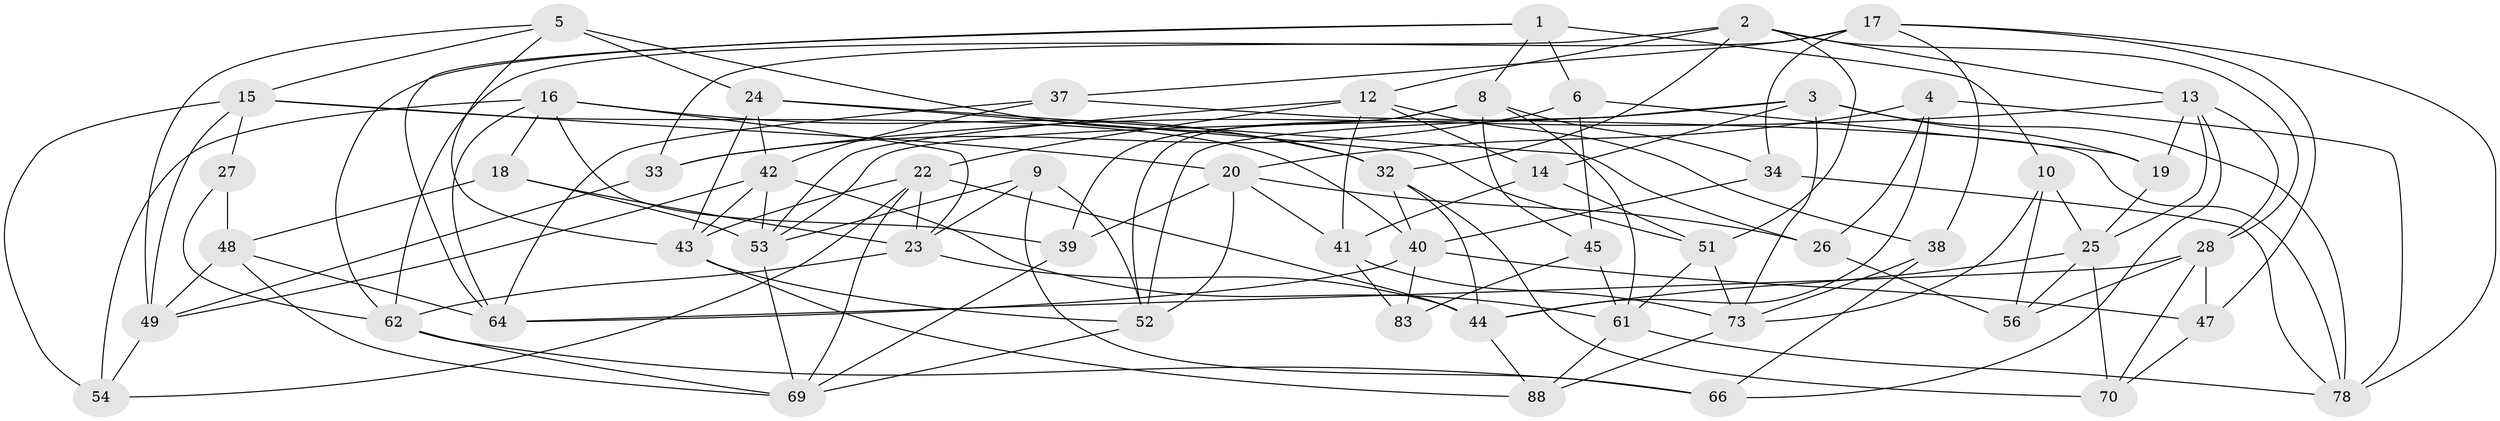 // Generated by graph-tools (version 1.1) at 2025/52/02/27/25 19:52:35]
// undirected, 55 vertices, 139 edges
graph export_dot {
graph [start="1"]
  node [color=gray90,style=filled];
  1 [super="+30"];
  2 [super="+7"];
  3 [super="+11"];
  4;
  5 [super="+21"];
  6 [super="+87"];
  8 [super="+55"];
  9;
  10;
  12 [super="+35"];
  13 [super="+29"];
  14 [super="+72"];
  15 [super="+58"];
  16 [super="+31"];
  17 [super="+80"];
  18;
  19;
  20 [super="+68"];
  22 [super="+86"];
  23 [super="+82"];
  24 [super="+77"];
  25 [super="+65"];
  26;
  27;
  28 [super="+85"];
  32 [super="+36"];
  33;
  34;
  37;
  38;
  39;
  40 [super="+46"];
  41 [super="+90"];
  42 [super="+57"];
  43 [super="+59"];
  44 [super="+50"];
  45 [super="+67"];
  47;
  48 [super="+76"];
  49 [super="+91"];
  51 [super="+60"];
  52 [super="+84"];
  53 [super="+75"];
  54;
  56;
  61 [super="+71"];
  62 [super="+63"];
  64 [super="+79"];
  66;
  69 [super="+81"];
  70;
  73 [super="+74"];
  78 [super="+89"];
  83;
  88;
  1 -- 8;
  1 -- 6 [weight=2];
  1 -- 64;
  1 -- 10;
  1 -- 62;
  2 -- 33;
  2 -- 51;
  2 -- 12;
  2 -- 28;
  2 -- 13;
  2 -- 32;
  3 -- 19;
  3 -- 52;
  3 -- 14;
  3 -- 53;
  3 -- 73;
  3 -- 78;
  4 -- 26;
  4 -- 78;
  4 -- 44;
  4 -- 20;
  5 -- 32;
  5 -- 15;
  5 -- 49;
  5 -- 43;
  5 -- 24 [weight=2];
  6 -- 45 [weight=2];
  6 -- 33;
  6 -- 19;
  8 -- 39;
  8 -- 61;
  8 -- 34;
  8 -- 52;
  8 -- 45;
  9 -- 66;
  9 -- 52;
  9 -- 23;
  9 -- 53;
  10 -- 73;
  10 -- 56;
  10 -- 25;
  12 -- 38;
  12 -- 41;
  12 -- 14;
  12 -- 22;
  12 -- 53;
  13 -- 19;
  13 -- 66;
  13 -- 28;
  13 -- 25;
  13 -- 33;
  14 -- 41 [weight=2];
  14 -- 51 [weight=2];
  15 -- 40;
  15 -- 27;
  15 -- 49;
  15 -- 54;
  15 -- 20;
  16 -- 54;
  16 -- 23;
  16 -- 18;
  16 -- 32;
  16 -- 39;
  16 -- 64;
  17 -- 37;
  17 -- 34;
  17 -- 38;
  17 -- 78;
  17 -- 47;
  17 -- 62;
  18 -- 23;
  18 -- 53;
  18 -- 48;
  19 -- 25;
  20 -- 41;
  20 -- 52;
  20 -- 39;
  20 -- 26;
  22 -- 54;
  22 -- 23;
  22 -- 69;
  22 -- 44;
  22 -- 43;
  23 -- 62;
  23 -- 44;
  24 -- 43;
  24 -- 42;
  24 -- 26;
  24 -- 51;
  25 -- 56;
  25 -- 70;
  25 -- 44;
  26 -- 56;
  27 -- 48 [weight=2];
  27 -- 62;
  28 -- 47;
  28 -- 70;
  28 -- 56;
  28 -- 64;
  32 -- 44;
  32 -- 40;
  32 -- 70;
  33 -- 49;
  34 -- 40;
  34 -- 78;
  37 -- 42;
  37 -- 78;
  37 -- 64;
  38 -- 73;
  38 -- 66;
  39 -- 69;
  40 -- 47;
  40 -- 83;
  40 -- 64;
  41 -- 83;
  41 -- 73;
  42 -- 49;
  42 -- 61;
  42 -- 43;
  42 -- 53;
  43 -- 88;
  43 -- 52;
  44 -- 88;
  45 -- 83 [weight=2];
  45 -- 61;
  47 -- 70;
  48 -- 49;
  48 -- 64;
  48 -- 69;
  49 -- 54;
  51 -- 73;
  51 -- 61;
  52 -- 69;
  53 -- 69;
  61 -- 88;
  61 -- 78;
  62 -- 69;
  62 -- 66;
  73 -- 88;
}
